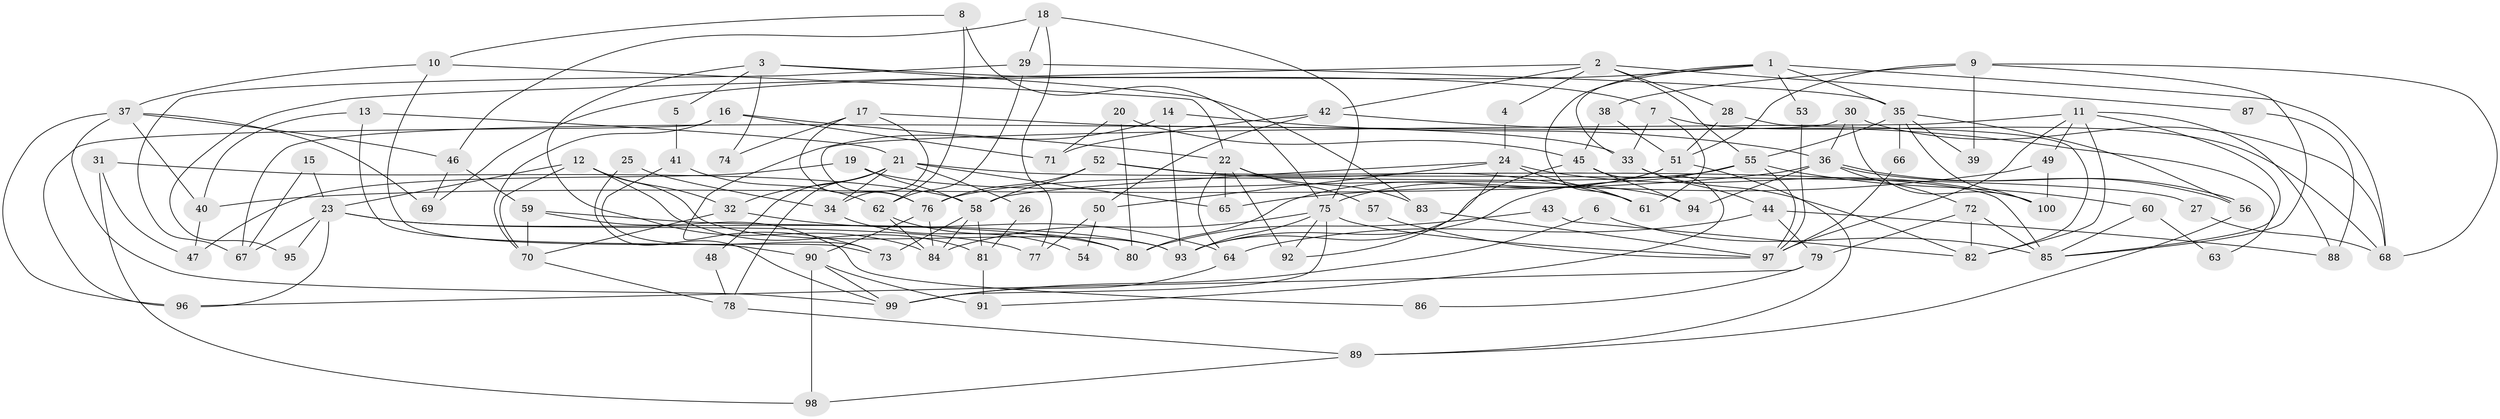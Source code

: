 // Generated by graph-tools (version 1.1) at 2025/11/02/21/25 10:11:14]
// undirected, 100 vertices, 200 edges
graph export_dot {
graph [start="1"]
  node [color=gray90,style=filled];
  1;
  2;
  3;
  4;
  5;
  6;
  7;
  8;
  9;
  10;
  11;
  12;
  13;
  14;
  15;
  16;
  17;
  18;
  19;
  20;
  21;
  22;
  23;
  24;
  25;
  26;
  27;
  28;
  29;
  30;
  31;
  32;
  33;
  34;
  35;
  36;
  37;
  38;
  39;
  40;
  41;
  42;
  43;
  44;
  45;
  46;
  47;
  48;
  49;
  50;
  51;
  52;
  53;
  54;
  55;
  56;
  57;
  58;
  59;
  60;
  61;
  62;
  63;
  64;
  65;
  66;
  67;
  68;
  69;
  70;
  71;
  72;
  73;
  74;
  75;
  76;
  77;
  78;
  79;
  80;
  81;
  82;
  83;
  84;
  85;
  86;
  87;
  88;
  89;
  90;
  91;
  92;
  93;
  94;
  95;
  96;
  97;
  98;
  99;
  100;
  1 -- 61;
  1 -- 35;
  1 -- 33;
  1 -- 53;
  1 -- 68;
  1 -- 69;
  2 -- 28;
  2 -- 42;
  2 -- 4;
  2 -- 55;
  2 -- 87;
  2 -- 95;
  3 -- 83;
  3 -- 84;
  3 -- 5;
  3 -- 7;
  3 -- 74;
  4 -- 24;
  5 -- 41;
  6 -- 99;
  6 -- 85;
  7 -- 68;
  7 -- 33;
  7 -- 61;
  8 -- 75;
  8 -- 10;
  8 -- 62;
  9 -- 51;
  9 -- 85;
  9 -- 38;
  9 -- 39;
  9 -- 68;
  10 -- 37;
  10 -- 73;
  10 -- 22;
  11 -- 82;
  11 -- 76;
  11 -- 49;
  11 -- 85;
  11 -- 88;
  11 -- 97;
  12 -- 70;
  12 -- 23;
  12 -- 32;
  12 -- 81;
  12 -- 93;
  13 -- 90;
  13 -- 40;
  13 -- 21;
  14 -- 36;
  14 -- 93;
  14 -- 73;
  15 -- 67;
  15 -- 23;
  16 -- 22;
  16 -- 70;
  16 -- 71;
  16 -- 96;
  17 -- 76;
  17 -- 33;
  17 -- 34;
  17 -- 74;
  18 -- 46;
  18 -- 75;
  18 -- 29;
  18 -- 77;
  19 -- 58;
  19 -- 94;
  19 -- 47;
  20 -- 80;
  20 -- 45;
  20 -- 71;
  21 -- 65;
  21 -- 26;
  21 -- 27;
  21 -- 32;
  21 -- 34;
  21 -- 48;
  21 -- 78;
  22 -- 64;
  22 -- 57;
  22 -- 65;
  22 -- 83;
  22 -- 92;
  23 -- 67;
  23 -- 80;
  23 -- 77;
  23 -- 95;
  23 -- 96;
  24 -- 58;
  24 -- 92;
  24 -- 50;
  24 -- 61;
  24 -- 100;
  25 -- 99;
  25 -- 34;
  26 -- 81;
  27 -- 68;
  28 -- 82;
  28 -- 51;
  29 -- 35;
  29 -- 62;
  29 -- 67;
  30 -- 100;
  30 -- 68;
  30 -- 36;
  30 -- 67;
  31 -- 47;
  31 -- 98;
  31 -- 58;
  32 -- 64;
  32 -- 70;
  33 -- 44;
  33 -- 82;
  34 -- 54;
  35 -- 55;
  35 -- 56;
  35 -- 39;
  35 -- 66;
  35 -- 100;
  36 -- 56;
  36 -- 56;
  36 -- 40;
  36 -- 72;
  36 -- 94;
  37 -- 99;
  37 -- 96;
  37 -- 40;
  37 -- 46;
  37 -- 69;
  38 -- 45;
  38 -- 51;
  40 -- 47;
  41 -- 73;
  41 -- 62;
  42 -- 50;
  42 -- 71;
  42 -- 63;
  43 -- 82;
  43 -- 80;
  44 -- 79;
  44 -- 64;
  44 -- 88;
  45 -- 91;
  45 -- 93;
  45 -- 94;
  46 -- 69;
  46 -- 59;
  48 -- 78;
  49 -- 100;
  49 -- 65;
  50 -- 77;
  50 -- 54;
  51 -- 75;
  51 -- 80;
  51 -- 89;
  52 -- 61;
  52 -- 76;
  52 -- 58;
  52 -- 85;
  53 -- 97;
  55 -- 93;
  55 -- 60;
  55 -- 76;
  55 -- 97;
  56 -- 89;
  57 -- 97;
  58 -- 73;
  58 -- 81;
  58 -- 84;
  59 -- 93;
  59 -- 70;
  59 -- 86;
  60 -- 85;
  60 -- 63;
  62 -- 80;
  62 -- 84;
  64 -- 99;
  66 -- 97;
  70 -- 78;
  72 -- 85;
  72 -- 79;
  72 -- 82;
  75 -- 97;
  75 -- 84;
  75 -- 92;
  75 -- 93;
  75 -- 99;
  76 -- 84;
  76 -- 90;
  78 -- 89;
  79 -- 96;
  79 -- 86;
  81 -- 91;
  83 -- 97;
  87 -- 88;
  89 -- 98;
  90 -- 99;
  90 -- 91;
  90 -- 98;
}
